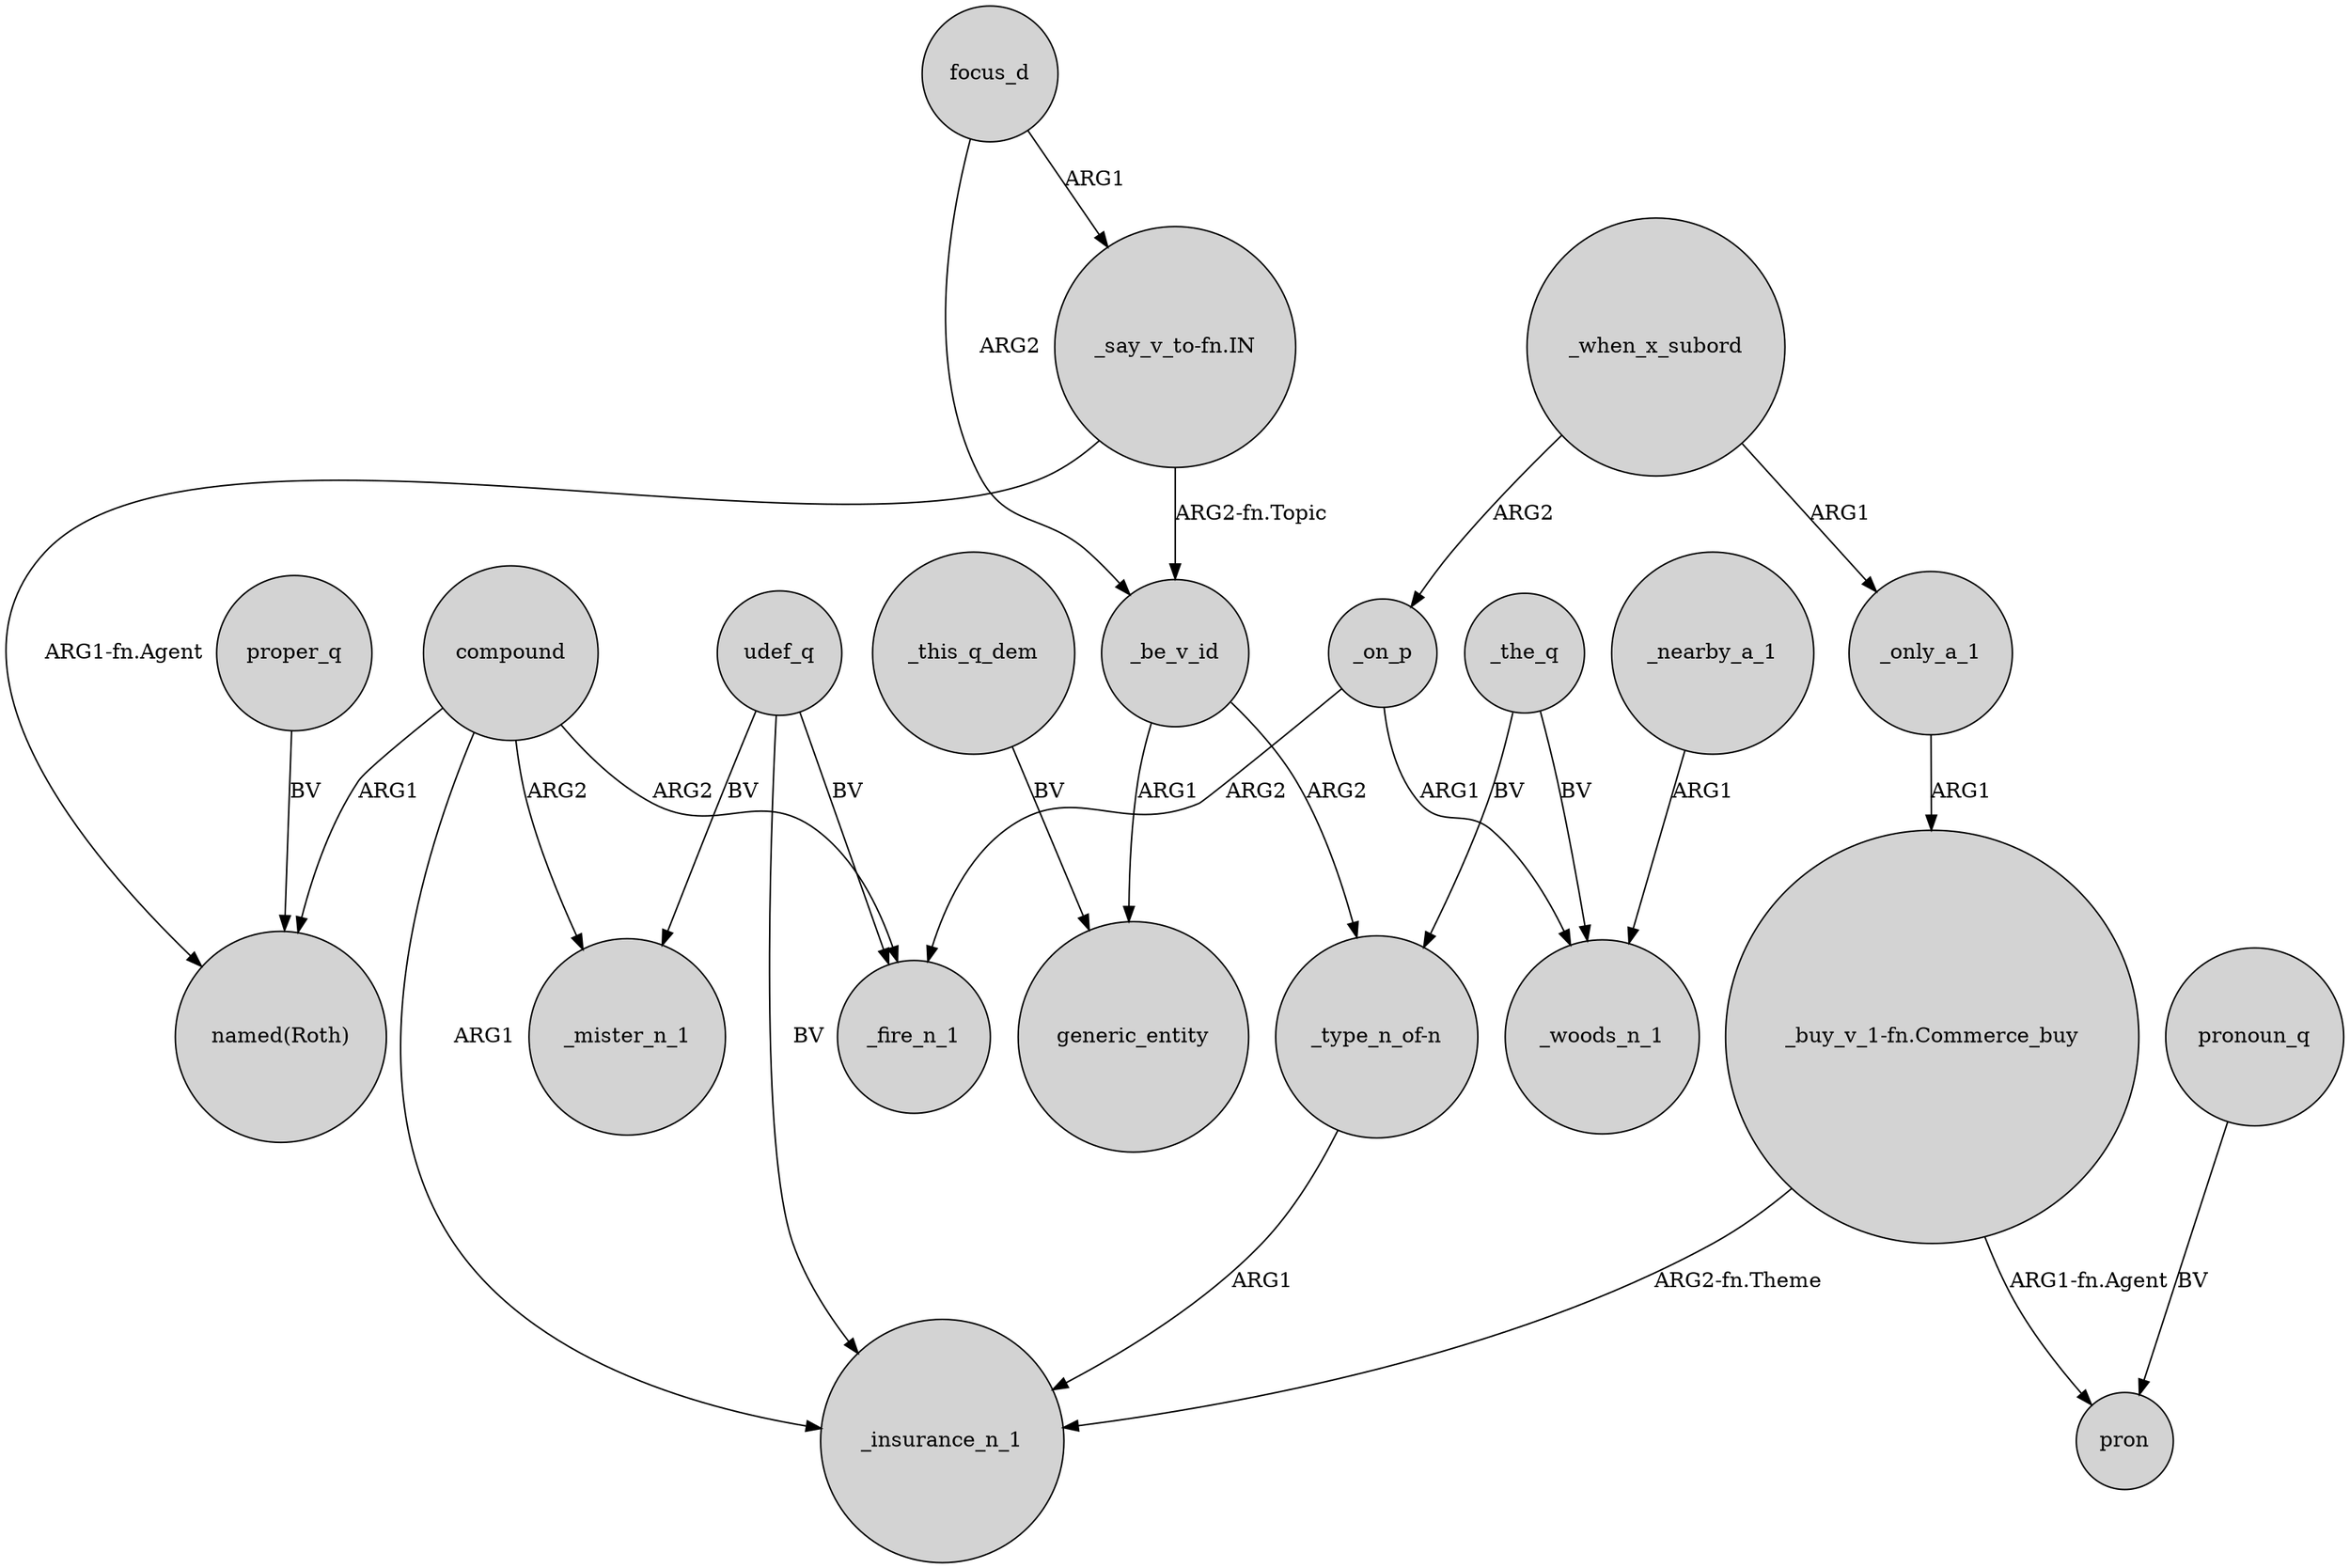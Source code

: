 digraph {
	node [shape=circle style=filled]
	focus_d -> _be_v_id [label=ARG2]
	compound -> _insurance_n_1 [label=ARG1]
	"_type_n_of-n" -> _insurance_n_1 [label=ARG1]
	"_buy_v_1-fn.Commerce_buy" -> _insurance_n_1 [label="ARG2-fn.Theme"]
	_when_x_subord -> _only_a_1 [label=ARG1]
	"_buy_v_1-fn.Commerce_buy" -> pron [label="ARG1-fn.Agent"]
	udef_q -> _insurance_n_1 [label=BV]
	compound -> _mister_n_1 [label=ARG2]
	udef_q -> _mister_n_1 [label=BV]
	_only_a_1 -> "_buy_v_1-fn.Commerce_buy" [label=ARG1]
	_the_q -> _woods_n_1 [label=BV]
	_be_v_id -> "_type_n_of-n" [label=ARG2]
	"_say_v_to-fn.IN" -> "named(Roth)" [label="ARG1-fn.Agent"]
	_be_v_id -> generic_entity [label=ARG1]
	_on_p -> _fire_n_1 [label=ARG2]
	_when_x_subord -> _on_p [label=ARG2]
	"_say_v_to-fn.IN" -> _be_v_id [label="ARG2-fn.Topic"]
	pronoun_q -> pron [label=BV]
	_the_q -> "_type_n_of-n" [label=BV]
	_this_q_dem -> generic_entity [label=BV]
	udef_q -> _fire_n_1 [label=BV]
	proper_q -> "named(Roth)" [label=BV]
	compound -> "named(Roth)" [label=ARG1]
	_nearby_a_1 -> _woods_n_1 [label=ARG1]
	compound -> _fire_n_1 [label=ARG2]
	_on_p -> _woods_n_1 [label=ARG1]
	focus_d -> "_say_v_to-fn.IN" [label=ARG1]
}
